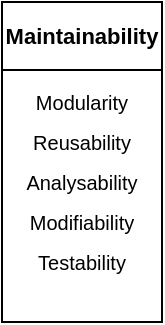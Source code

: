 <mxfile compressed="false" version="20.8.16" type="device">
  <diagram id="4TcdrXX-AY0KsejnfXiS" name="ISO-25010 (Detailed)">
    <mxGraphModel dx="1050" dy="637" grid="1" gridSize="10" guides="1" tooltips="1" connect="1" arrows="1" fold="1" page="1" pageScale="1" pageWidth="827" pageHeight="1169" math="0" shadow="0">
      <root>
        <mxCell id="_cMEJkciD_aqV913pfZD-0" />
        <mxCell id="_cMEJkciD_aqV913pfZD-1" parent="_cMEJkciD_aqV913pfZD-0" />
        <mxCell id="cZ0vHt0oVeqG0NVhwaIE-176" value="" style="rounded=0;whiteSpace=wrap;html=1;container=1;recursiveResize=0;collapsible=0;" parent="_cMEJkciD_aqV913pfZD-1" vertex="1">
          <mxGeometry x="550" y="520" width="80" height="160" as="geometry" />
        </mxCell>
        <mxCell id="cZ0vHt0oVeqG0NVhwaIE-177" value="Modularity" style="rounded=0;whiteSpace=wrap;html=1;strokeColor=none;fontSize=10;fillColor=none;" parent="cZ0vHt0oVeqG0NVhwaIE-176" vertex="1">
          <mxGeometry x="0.04" y="40" width="80" height="20" as="geometry" />
        </mxCell>
        <mxCell id="cZ0vHt0oVeqG0NVhwaIE-178" value="Reusability" style="rounded=0;whiteSpace=wrap;html=1;strokeColor=none;fontSize=10;fillColor=none;" parent="cZ0vHt0oVeqG0NVhwaIE-176" vertex="1">
          <mxGeometry x="0.04" y="60" width="80" height="20" as="geometry" />
        </mxCell>
        <mxCell id="cZ0vHt0oVeqG0NVhwaIE-179" value="Maintainability" style="rounded=0;whiteSpace=wrap;html=1;fontStyle=1;fontSize=11;" parent="cZ0vHt0oVeqG0NVhwaIE-176" vertex="1">
          <mxGeometry width="80" height="34" as="geometry" />
        </mxCell>
        <mxCell id="cZ0vHt0oVeqG0NVhwaIE-180" value="Analysability" style="rounded=0;whiteSpace=wrap;html=1;strokeColor=none;fontSize=10;fillColor=none;" parent="_cMEJkciD_aqV913pfZD-1" vertex="1">
          <mxGeometry x="550.04" y="600" width="80" height="20" as="geometry" />
        </mxCell>
        <mxCell id="cZ0vHt0oVeqG0NVhwaIE-181" value="Modifiability" style="rounded=0;whiteSpace=wrap;html=1;strokeColor=none;fontSize=10;fillColor=none;" parent="_cMEJkciD_aqV913pfZD-1" vertex="1">
          <mxGeometry x="550.04" y="620" width="80" height="20" as="geometry" />
        </mxCell>
        <mxCell id="cZ0vHt0oVeqG0NVhwaIE-182" value="Testability" style="rounded=0;whiteSpace=wrap;html=1;strokeColor=none;fontSize=10;fillColor=none;" parent="_cMEJkciD_aqV913pfZD-1" vertex="1">
          <mxGeometry x="550.04" y="640" width="80" height="20" as="geometry" />
        </mxCell>
      </root>
    </mxGraphModel>
  </diagram>
</mxfile>
